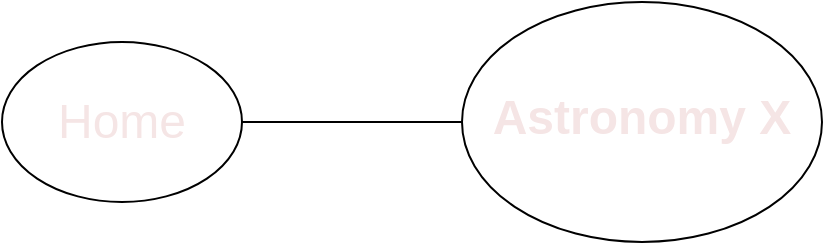 <mxfile>
    <diagram id="-BP2zC-npQUUhD3FrBOE" name="Page-1">
        <mxGraphModel dx="736" dy="563" grid="1" gridSize="10" guides="1" tooltips="1" connect="1" arrows="1" fold="1" page="1" pageScale="1" pageWidth="850" pageHeight="1100" math="0" shadow="0">
            <root>
                <mxCell id="0"/>
                <mxCell id="1" parent="0"/>
                <mxCell id="2" value="&lt;p style=&quot;line-height: 120%;&quot;&gt;&lt;font size=&quot;1&quot; color=&quot;#f5e5e5&quot;&gt;&lt;b style=&quot;font-size: 24px;&quot;&gt;Astronomy X&lt;/b&gt;&lt;/font&gt;&lt;/p&gt;" style="ellipse;whiteSpace=wrap;html=1;" vertex="1" parent="1">
                    <mxGeometry x="310" y="490" width="180" height="120" as="geometry"/>
                </mxCell>
                <mxCell id="3" value="" style="endArrow=none;html=1;fontSize=24;fontColor=#f5e5e5;entryX=0;entryY=0.5;entryDx=0;entryDy=0;" edge="1" parent="1" target="2">
                    <mxGeometry width="50" height="50" relative="1" as="geometry">
                        <mxPoint x="200" y="550" as="sourcePoint"/>
                        <mxPoint x="340" y="560" as="targetPoint"/>
                    </mxGeometry>
                </mxCell>
                <mxCell id="4" value="Home" style="ellipse;whiteSpace=wrap;html=1;fontSize=24;fontColor=#f5e5e5;" vertex="1" parent="1">
                    <mxGeometry x="80" y="510" width="120" height="80" as="geometry"/>
                </mxCell>
            </root>
        </mxGraphModel>
    </diagram>
</mxfile>